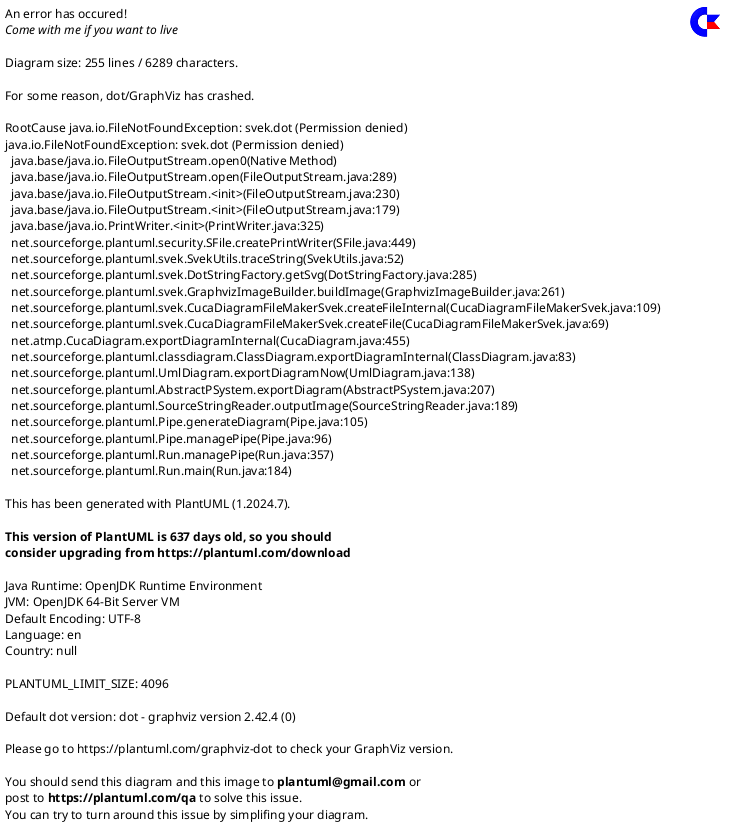 ' DVG303 :: Objektorienterad design och programmering
' Laboration #2
' 860224 Jonas Sjöberg
' Högskolan i Gävle
' tel12jsg@student.hig.se

@startuml
' ____________________________________________________________________________
' ____ CONFIGURATION OPTIONS __________________________________________________
' debug flag creates a 'svek.dot' and 'svek.svg' file in ~/
!pragma svek_trace on

' package graphical style
skinparam packageStyle folder

' don't use symbols to indicate visibility
' skinparam classAttributeIconsize 0


' ____________________________________________________________________________
' ____ CLASS DEFINITIONS ______________________________________________________
package se.hig.oodp.lab.model {
    class Vertex2D {
        -x:double
        -y:double
        --
        +Vertex2D(x:double, y:double)
        ..
        +getX():double
        +getY():double
        +moveBy(dx:double, dy:double):Vertex2D
        +rotate(ref:Vertex2D, angle:double):Vertex2D
        +scale(ref:Vertex2D, x_factor:double, y_factor:double):Vertex2D
        +toString():String
    }

    package se.hig.oodp.lab.model.component {
        interface Movable {
            +moveBy(dx:double, dy:double)
        }

        interface Rotatable {
            +rotate(angle:double)
        }

        interface Scalable {
            +scale(xFactor:double, yFactor:double)
        }
    }

    package se.hig.oodp.lab.model.simplefigure {
        abstract class SimpleFigure {
            #position:Vertex2D
            --
            SimpleFigure(position:Vertex2D)
            ..
            +moveBy(dx:double, dy:double)
            +getPosition():Vertex2D
        }

        class Point {
            Point(position:Vertex2D)
            ..
            +toString():String
        }

        class Circle {
            -radius:double
            --
            +Circle(position:Vertex2D, radius:double)
            ..
            +scale(factor:double)
            +getRadius():double
            +toString():String
        }

        class Ellipse {
            -width:double
            -height:double
            --
            +Ellipse(position:Vertex2D, width:double, height:double)
            ..
            +scale(xFactor:double, yFactor:double)
            +rotate(angle:double)
            +getWidth():double
            +getHeight():double
            +toString():String
        }

        ' NOTES
        ' ~~~~~
        note left of SimpleFigure
        Simpler figure consists of just
        one single point, the center.
        end note
    }

    package se.hig.oodp.lab.model.figure {
        abstract class Figure {
            +DEFAULT_X_COORD:double
            +DEFAULT_Y_COORD:double
    '       #vertices:ArrayList<Vertex2D>
            --
            +Figure(center:Vertex2D)
            ..
            #addVerticesToList(newVertices:Vertex2D...)
            +rotate(angle:double)
            +scale(xFactor:double, yFactor:double)
            {abstract} +updateCenterPoint(xFactor:double, yFactor:double)
            +moveBy(dx:double, dy:double)
            +getCenter():Vertex2D
            +getVertex(n:int):Vertex2D
        }

        class Line {
            -v0:Vertex2D
            -v1:Vertex2D
            --
            +Line(v0:Vertex2D, v1:Vertex2D)
            ..
            -updateCenterPoint()
            +toString():String
        }

        class Triangle {
            -v0:Vertex2D
            -v1:Vertex2D
            -v2:Vertex2D
            -width:double
            -height:double
            --
            +Triangle(center:Vertex2D, width:double, height:double)
            +Triangle(v0:Vertex2D, v1:Vertex2D, v2:Vertex2D)
            ..
            -calculateVerticesFromCenter()
            +calculateCenterPoint(xFactor:double, yFactor:double)
            +toString():String
            +updateCenterPoint(xFactor:double, yFactor:double)
        }

        class Polygon {
            +Polygon(center:Vertex2D, vertices:Vertex2D...)
            ..
            +scale(Factor:double, yFactor:double)
            +toString():String
        }

        class Rectangle {
            -v0:Vertex2D
            -v1:Vertex2D
            -v3:Vertex2D
            -v3:Vertex2D
            -width:double
            -height:double
            --
            +Rectangle(center:Vertex2D, width:double, height:double)
            +Rectangle(v0:Vertex2D, v1:Vertex2D, v2:Vertex2D, v3:Vertex2D)
            ..
            -calculateVerticesFromCenter()
            -updateCenterPoint(xFactor:double, yFactor:double)
            -calculateWidth()
            -calculateHeight()
            +toString():String
        }

        class Square {
            -v0:Vertex2D
            -v1:Vertex2D
            -v3:Vertex2D
            -v3:Vertex2D
            -sideLength:double
            --
            +Square(center:Vertex2D, side:double)
            ..
            -updateCenterPoint()
            -calculateVerticesFromCenter()
            +toString():String
        }

        ' NOTES
        ' ~~~~~
        note right of Figure
        Figure consists of
        any number of points.
        end note
    }
}

package se.hig.oodp.lab.control {

    interface FigureHandler {
        +Figure(center:Vertex2D)
        +createCircle(x:double, y:double, r:double);
        +createEllipse(x:double, y:double, a:double, b:double);
        +createLine(x0:double , y0:double , x1:double , y1:double );
        +createPoint(x:double, y:double);
        +createRectangle(x:double, y:double, a:double, b:double);
        +createSquare(x:double, y:double, a:double, b:double);
        +createTriangle(vx0:double, vy0:double, vx1:double,
                        vy1:double, vx2:double, vy2:double);
        +removeAll();
    }

    interface FigureMover {
        +moveAll(dx:double, dy:double)
    }

    interface FigurePrinter {
        +printAll()
    }

    interface FigureRotor {
        +rotateAll(angle:double)
    }

    interface FigureScalor {
        +scaleAll(factor_x:double, factor_y:double)
    }

package se.hig.oodp.lab.control.implementation {
    class FigureHandlerImpl {
        -allFigures:List<Figure>
        -movableFigures:List<Movable>
        -rotatableFigures:List<Rotatable>
        -scalableFigures:List<Scalable>
    }

    class FigureMoverImpl {
        -figures:List<SimpleFigure>
        --
        FigureMoverImpl()
        ..
        +moveAll(dx:double, dy:double)
    }

    class FigureMoverImpl {
        -figures:List<SimpleFigure>
        --
        FigureMoverImpl()
        ..
        +moveAll(dx:double, dy:double)
    }
}
}


'' ____________________________________________________________________________
'' ____ PACKAGE HIERARCHY _____________________________________________________
''+-- figure
''+-- simplefigure
'
'
'' ____________________________________________________________________________
'' ____ RELATIONS BETWEEN CLASSES _____________________________________________
'' <|--      extension
'' *--       composition
'' o--       aggregation
'
'
'' COMPOSITION
'' ~~~~~~~~~~~
'Figure       "1" *-- "many" Vertex2D : contains
'SimpleFigure "1" *-- "1"    Vertex2D : contains
'
'
'' INHERITANCE
'' ~~~~~~~~~~~
'SimpleFigure <|-- Figure
'
'SimpleFigure <|-- Point
'SimpleFigure <|-- Circle
'SimpleFigure <|-- Ellipse
'
'Figure <|-- Line
'Figure <|-- Triangle
'Figure <|-- Polygon
'Figure <|-- Rectangle
'Figure <|-- Square


'' IMPLEMENT INTERFACES
'' ~~~~~~~~~~~~~~~~~~~~
'Movable <.. Figure
'Movable <.. SimpleFigure
'
'Rotatable <.. Figure
'
'Scalable <.. Figure
'Scalable <.. Circle
'Scalable <.. Ellipse



' BELOW GENERATED BY "plantuml-dependency-cli-1.4.0-jar-with-dependencies.jar"

Figure  --|> SimpleFigure
Point   --|> SimpleFigure
Circle  --|> SimpleFigure
Ellipse --|> SimpleFigure

Figure       ..|> Movable
SimpleFigure ..|> Movable

Figure  ..|> Rotatable
Ellipse ..|> Rotatable

Figure       ..|> Scalable
Circle       ..|> Scalable
Ellipse      ..|> Scalable

Line      --|> Figure
Polygon   --|> Figure
Rectangle --|> Figure
Square    --|> Figure
Triangle  --|> Figure

'Figure       ..> Vertex2D
'SimpleFigure ..> Vertex2D
'Line         ..> Vertex2D
'Rectangle    ..> Vertex2D
'Square       ..> Vertex2D
'Triangle     ..> Vertex2D
'Circle       ..> Vertex2D
'Ellipse      ..> Vertex2D
'Point        ..> Vertex2D
@enduml
